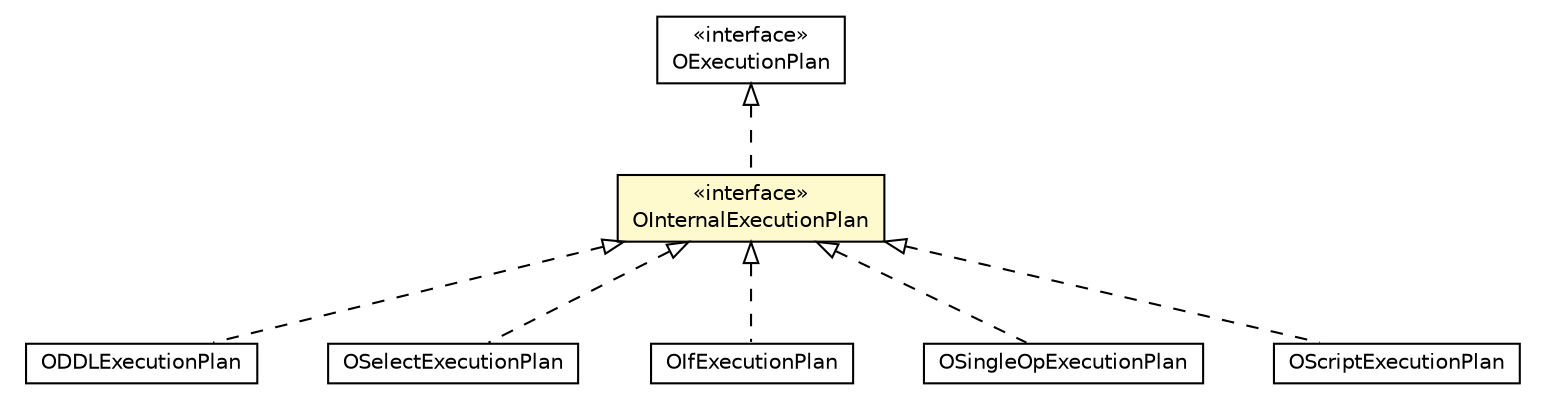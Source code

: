 #!/usr/local/bin/dot
#
# Class diagram 
# Generated by UMLGraph version R5_6-24-gf6e263 (http://www.umlgraph.org/)
#

digraph G {
	edge [fontname="Helvetica",fontsize=10,labelfontname="Helvetica",labelfontsize=10];
	node [fontname="Helvetica",fontsize=10,shape=plaintext];
	nodesep=0.25;
	ranksep=0.5;
	// com.orientechnologies.orient.core.sql.executor.ODDLExecutionPlan
	c3962875 [label=<<table title="com.orientechnologies.orient.core.sql.executor.ODDLExecutionPlan" border="0" cellborder="1" cellspacing="0" cellpadding="2" port="p" href="./ODDLExecutionPlan.html">
		<tr><td><table border="0" cellspacing="0" cellpadding="1">
<tr><td align="center" balign="center"> ODDLExecutionPlan </td></tr>
		</table></td></tr>
		</table>>, URL="./ODDLExecutionPlan.html", fontname="Helvetica", fontcolor="black", fontsize=10.0];
	// com.orientechnologies.orient.core.sql.executor.OInternalExecutionPlan
	c3962887 [label=<<table title="com.orientechnologies.orient.core.sql.executor.OInternalExecutionPlan" border="0" cellborder="1" cellspacing="0" cellpadding="2" port="p" bgcolor="lemonChiffon" href="./OInternalExecutionPlan.html">
		<tr><td><table border="0" cellspacing="0" cellpadding="1">
<tr><td align="center" balign="center"> &#171;interface&#187; </td></tr>
<tr><td align="center" balign="center"> OInternalExecutionPlan </td></tr>
		</table></td></tr>
		</table>>, URL="./OInternalExecutionPlan.html", fontname="Helvetica", fontcolor="black", fontsize=10.0];
	// com.orientechnologies.orient.core.sql.executor.OExecutionPlan
	c3962898 [label=<<table title="com.orientechnologies.orient.core.sql.executor.OExecutionPlan" border="0" cellborder="1" cellspacing="0" cellpadding="2" port="p" href="./OExecutionPlan.html">
		<tr><td><table border="0" cellspacing="0" cellpadding="1">
<tr><td align="center" balign="center"> &#171;interface&#187; </td></tr>
<tr><td align="center" balign="center"> OExecutionPlan </td></tr>
		</table></td></tr>
		</table>>, URL="./OExecutionPlan.html", fontname="Helvetica", fontcolor="black", fontsize=10.0];
	// com.orientechnologies.orient.core.sql.executor.OSelectExecutionPlan
	c3962905 [label=<<table title="com.orientechnologies.orient.core.sql.executor.OSelectExecutionPlan" border="0" cellborder="1" cellspacing="0" cellpadding="2" port="p" href="./OSelectExecutionPlan.html">
		<tr><td><table border="0" cellspacing="0" cellpadding="1">
<tr><td align="center" balign="center"> OSelectExecutionPlan </td></tr>
		</table></td></tr>
		</table>>, URL="./OSelectExecutionPlan.html", fontname="Helvetica", fontcolor="black", fontsize=10.0];
	// com.orientechnologies.orient.core.sql.executor.OIfExecutionPlan
	c3962936 [label=<<table title="com.orientechnologies.orient.core.sql.executor.OIfExecutionPlan" border="0" cellborder="1" cellspacing="0" cellpadding="2" port="p" href="./OIfExecutionPlan.html">
		<tr><td><table border="0" cellspacing="0" cellpadding="1">
<tr><td align="center" balign="center"> OIfExecutionPlan </td></tr>
		</table></td></tr>
		</table>>, URL="./OIfExecutionPlan.html", fontname="Helvetica", fontcolor="black", fontsize=10.0];
	// com.orientechnologies.orient.core.sql.executor.OSingleOpExecutionPlan
	c3962943 [label=<<table title="com.orientechnologies.orient.core.sql.executor.OSingleOpExecutionPlan" border="0" cellborder="1" cellspacing="0" cellpadding="2" port="p" href="./OSingleOpExecutionPlan.html">
		<tr><td><table border="0" cellspacing="0" cellpadding="1">
<tr><td align="center" balign="center"> OSingleOpExecutionPlan </td></tr>
		</table></td></tr>
		</table>>, URL="./OSingleOpExecutionPlan.html", fontname="Helvetica", fontcolor="black", fontsize=10.0];
	// com.orientechnologies.orient.core.sql.executor.OScriptExecutionPlan
	c3962954 [label=<<table title="com.orientechnologies.orient.core.sql.executor.OScriptExecutionPlan" border="0" cellborder="1" cellspacing="0" cellpadding="2" port="p" href="./OScriptExecutionPlan.html">
		<tr><td><table border="0" cellspacing="0" cellpadding="1">
<tr><td align="center" balign="center"> OScriptExecutionPlan </td></tr>
		</table></td></tr>
		</table>>, URL="./OScriptExecutionPlan.html", fontname="Helvetica", fontcolor="black", fontsize=10.0];
	//com.orientechnologies.orient.core.sql.executor.ODDLExecutionPlan implements com.orientechnologies.orient.core.sql.executor.OInternalExecutionPlan
	c3962887:p -> c3962875:p [dir=back,arrowtail=empty,style=dashed];
	//com.orientechnologies.orient.core.sql.executor.OInternalExecutionPlan implements com.orientechnologies.orient.core.sql.executor.OExecutionPlan
	c3962898:p -> c3962887:p [dir=back,arrowtail=empty,style=dashed];
	//com.orientechnologies.orient.core.sql.executor.OSelectExecutionPlan implements com.orientechnologies.orient.core.sql.executor.OInternalExecutionPlan
	c3962887:p -> c3962905:p [dir=back,arrowtail=empty,style=dashed];
	//com.orientechnologies.orient.core.sql.executor.OIfExecutionPlan implements com.orientechnologies.orient.core.sql.executor.OInternalExecutionPlan
	c3962887:p -> c3962936:p [dir=back,arrowtail=empty,style=dashed];
	//com.orientechnologies.orient.core.sql.executor.OSingleOpExecutionPlan implements com.orientechnologies.orient.core.sql.executor.OInternalExecutionPlan
	c3962887:p -> c3962943:p [dir=back,arrowtail=empty,style=dashed];
	//com.orientechnologies.orient.core.sql.executor.OScriptExecutionPlan implements com.orientechnologies.orient.core.sql.executor.OInternalExecutionPlan
	c3962887:p -> c3962954:p [dir=back,arrowtail=empty,style=dashed];
}

